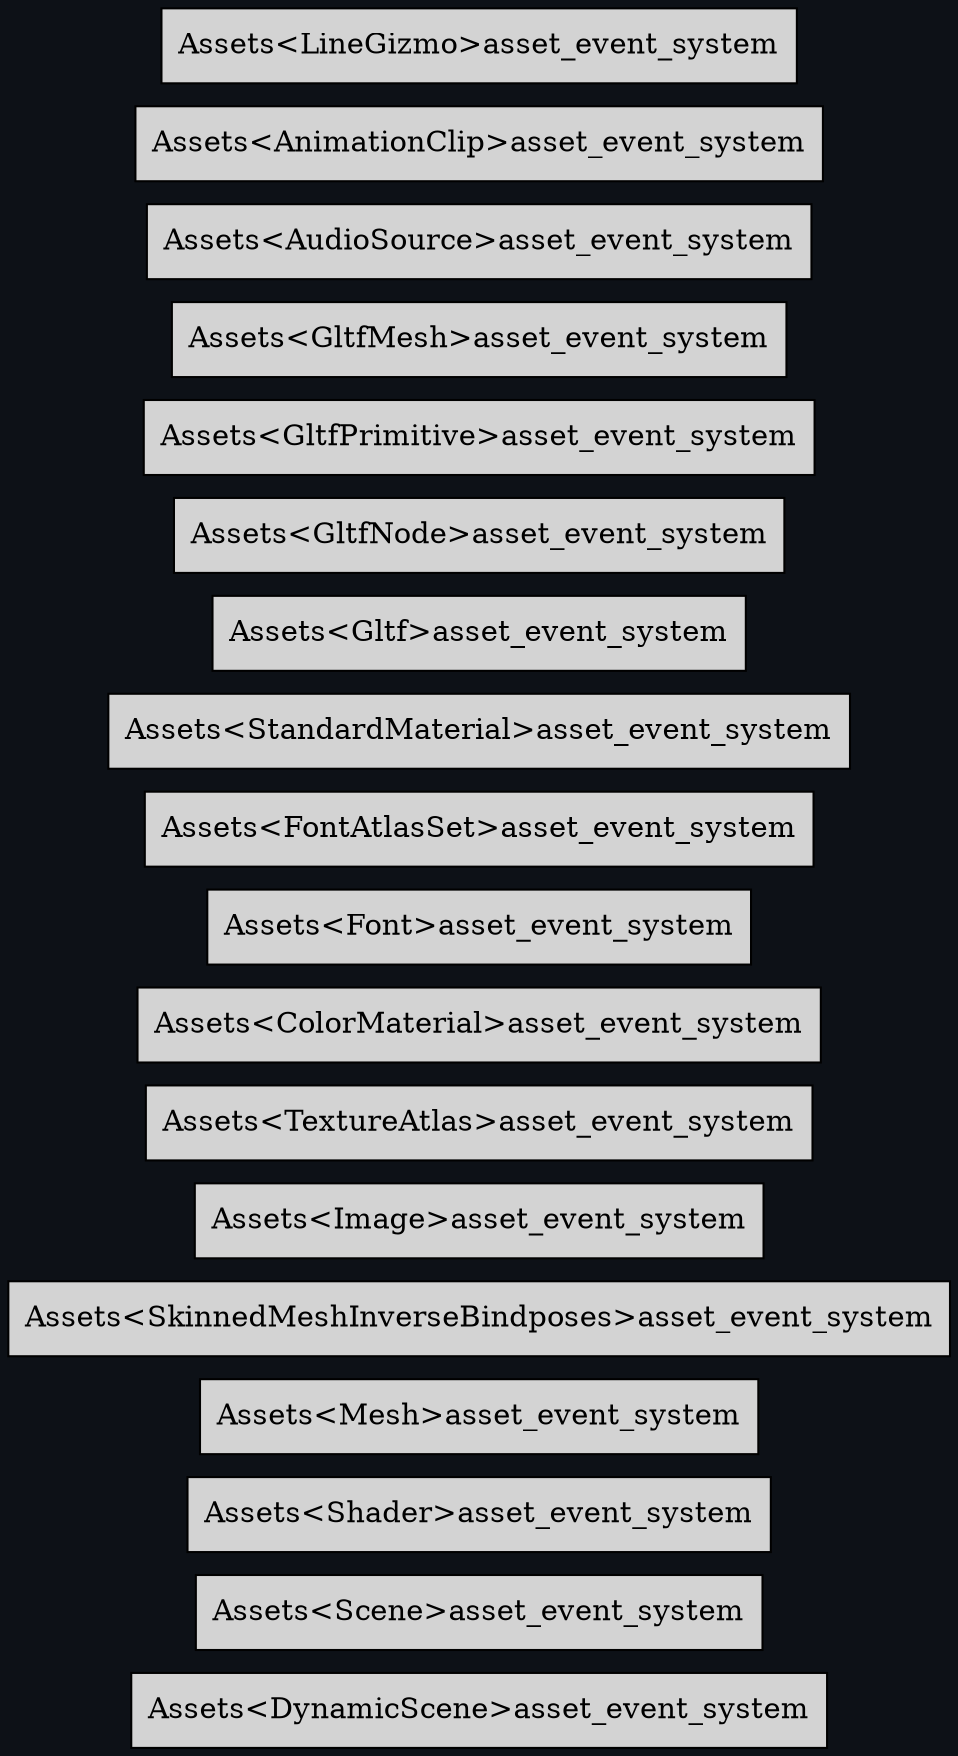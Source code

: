 digraph "" {
	"compound"="true";
	"splines"="spline";
	"rankdir"="LR";
	"bgcolor"="#0d1117";
	"fontname"="Helvetica";
	"nodesep"="0.15";
	edge ["penwidth"="2"];
	node ["shape"="box", "style"="filled"];
	"node_System(0)" ["label"="Assets<DynamicScene>asset_event_system", "tooltip"="bevy_asset::assets::Assets<bevy_scene::dynamic_scene::DynamicScene>::asset_event_system"]
	"node_System(1)" ["label"="Assets<Scene>asset_event_system", "tooltip"="bevy_asset::assets::Assets<bevy_scene::scene::Scene>::asset_event_system"]
	"node_System(2)" ["label"="Assets<Shader>asset_event_system", "tooltip"="bevy_asset::assets::Assets<bevy_render::render_resource::shader::Shader>::asset_event_system"]
	"node_System(3)" ["label"="Assets<Mesh>asset_event_system", "tooltip"="bevy_asset::assets::Assets<bevy_render::mesh::mesh::Mesh>::asset_event_system"]
	"node_System(4)" ["label"="Assets<SkinnedMeshInverseBindposes>asset_event_system", "tooltip"="bevy_asset::assets::Assets<bevy_render::mesh::mesh::skinning::SkinnedMeshInverseBindposes>::asset_event_system"]
	"node_System(5)" ["label"="Assets<Image>asset_event_system", "tooltip"="bevy_asset::assets::Assets<bevy_render::texture::image::Image>::asset_event_system"]
	"node_System(6)" ["label"="Assets<TextureAtlas>asset_event_system", "tooltip"="bevy_asset::assets::Assets<bevy_sprite::texture_atlas::TextureAtlas>::asset_event_system"]
	"node_System(7)" ["label"="Assets<ColorMaterial>asset_event_system", "tooltip"="bevy_asset::assets::Assets<bevy_sprite::mesh2d::color_material::ColorMaterial>::asset_event_system"]
	"node_System(8)" ["label"="Assets<Font>asset_event_system", "tooltip"="bevy_asset::assets::Assets<bevy_text::font::Font>::asset_event_system"]
	"node_System(9)" ["label"="Assets<FontAtlasSet>asset_event_system", "tooltip"="bevy_asset::assets::Assets<bevy_text::font_atlas_set::FontAtlasSet>::asset_event_system"]
	"node_System(10)" ["label"="Assets<StandardMaterial>asset_event_system", "tooltip"="bevy_asset::assets::Assets<bevy_pbr::pbr_material::StandardMaterial>::asset_event_system"]
	"node_System(11)" ["label"="Assets<Gltf>asset_event_system", "tooltip"="bevy_asset::assets::Assets<bevy_gltf::Gltf>::asset_event_system"]
	"node_System(12)" ["label"="Assets<GltfNode>asset_event_system", "tooltip"="bevy_asset::assets::Assets<bevy_gltf::GltfNode>::asset_event_system"]
	"node_System(13)" ["label"="Assets<GltfPrimitive>asset_event_system", "tooltip"="bevy_asset::assets::Assets<bevy_gltf::GltfPrimitive>::asset_event_system"]
	"node_System(14)" ["label"="Assets<GltfMesh>asset_event_system", "tooltip"="bevy_asset::assets::Assets<bevy_gltf::GltfMesh>::asset_event_system"]
	"node_System(15)" ["label"="Assets<AudioSource>asset_event_system", "tooltip"="bevy_asset::assets::Assets<bevy_audio::audio_source::AudioSource>::asset_event_system"]
	"node_System(16)" ["label"="Assets<AnimationClip>asset_event_system", "tooltip"="bevy_asset::assets::Assets<bevy_animation::AnimationClip>::asset_event_system"]
	"node_System(17)" ["label"="Assets<LineGizmo>asset_event_system", "tooltip"="bevy_asset::assets::Assets<bevy_gizmos::LineGizmo>::asset_event_system"]
}
